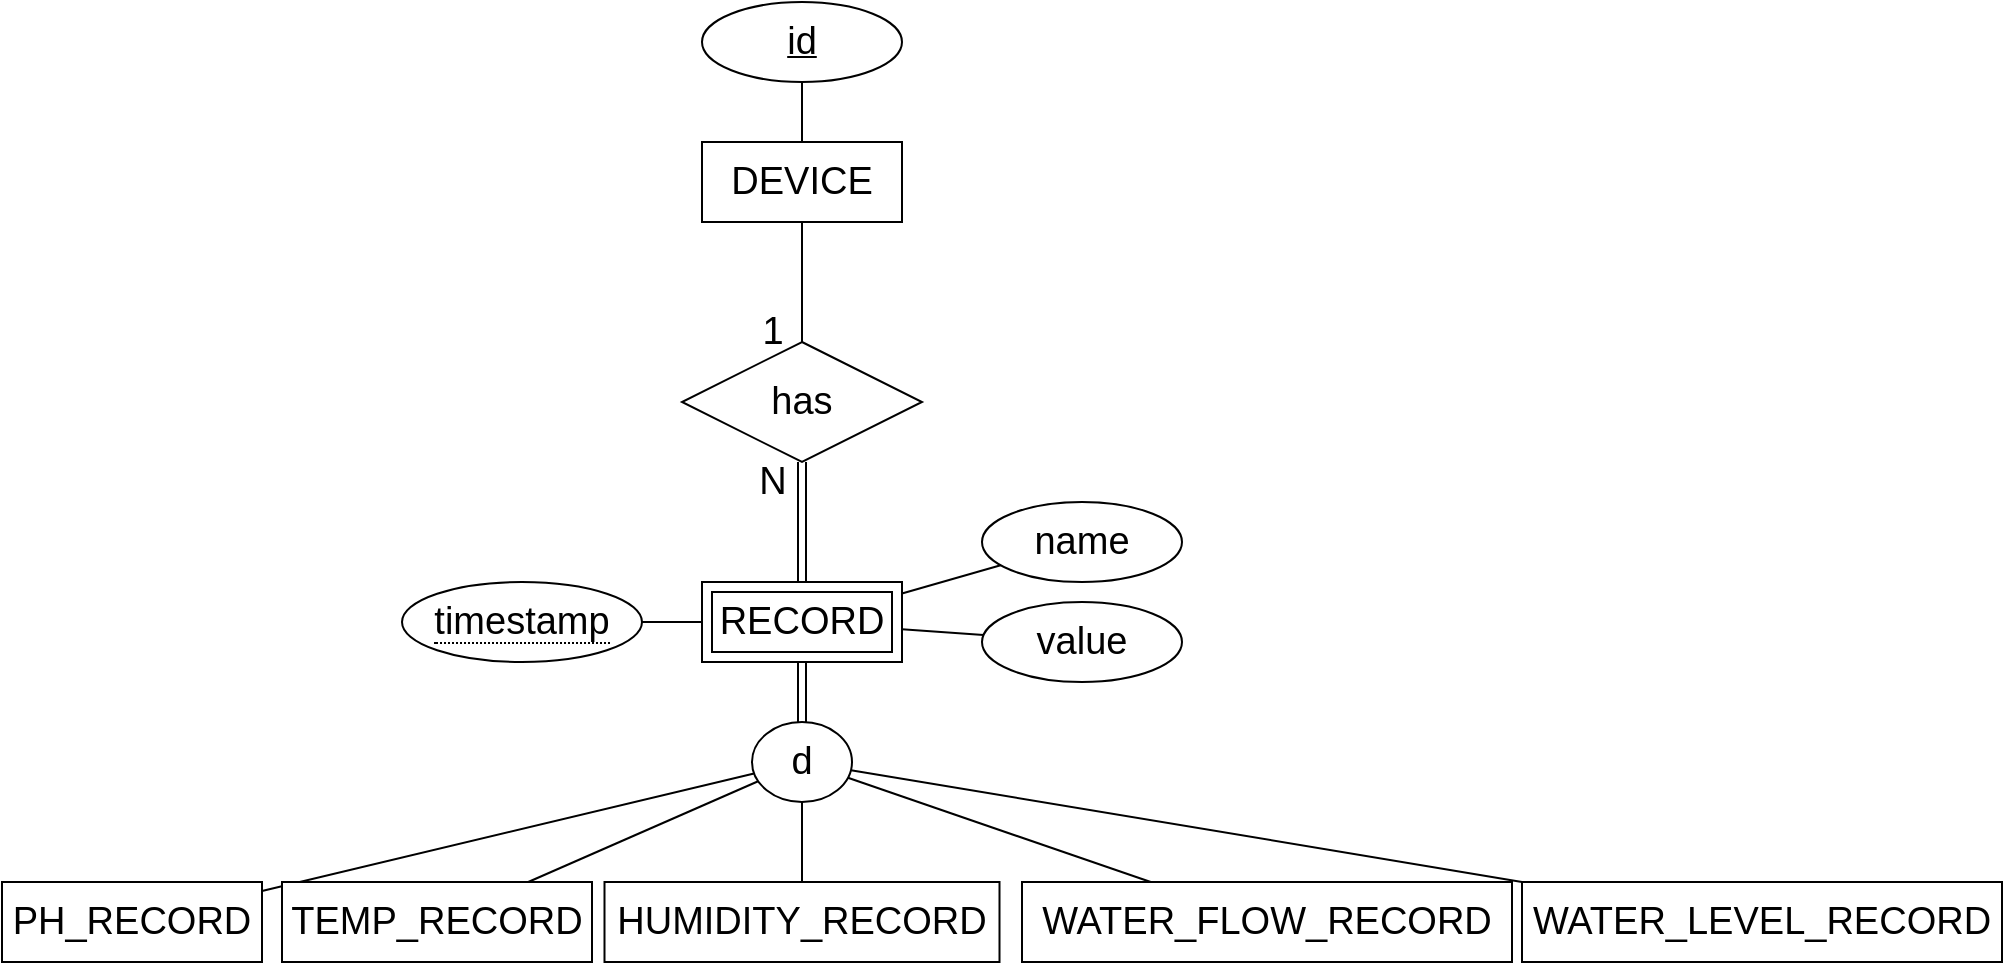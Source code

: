 <mxfile version="21.2.8" type="device">
  <diagram id="R2lEEEUBdFMjLlhIrx00" name="Page-1">
    <mxGraphModel dx="2085" dy="731" grid="1" gridSize="10" guides="1" tooltips="1" connect="1" arrows="1" fold="1" page="1" pageScale="1" pageWidth="850" pageHeight="1100" math="0" shadow="0" extFonts="Permanent Marker^https://fonts.googleapis.com/css?family=Permanent+Marker">
      <root>
        <mxCell id="0" />
        <mxCell id="1" parent="0" />
        <mxCell id="mU1SWefwOhweojL9ZRiS-10" style="edgeStyle=orthogonalEdgeStyle;rounded=0;orthogonalLoop=1;jettySize=auto;html=1;endArrow=none;endFill=0;" parent="1" source="mU1SWefwOhweojL9ZRiS-1" target="mU1SWefwOhweojL9ZRiS-9" edge="1">
          <mxGeometry relative="1" as="geometry" />
        </mxCell>
        <mxCell id="mU1SWefwOhweojL9ZRiS-1" value="DEVICE" style="whiteSpace=wrap;html=1;align=center;fontSize=19;" parent="1" vertex="1">
          <mxGeometry x="220" y="90" width="100" height="40" as="geometry" />
        </mxCell>
        <mxCell id="mU1SWefwOhweojL9ZRiS-3" value="id" style="ellipse;whiteSpace=wrap;html=1;align=center;fontStyle=4;fontSize=19;" parent="1" vertex="1">
          <mxGeometry x="220" y="20" width="100" height="40" as="geometry" />
        </mxCell>
        <mxCell id="mU1SWefwOhweojL9ZRiS-6" value="" style="endArrow=none;html=1;rounded=0;" parent="1" source="mU1SWefwOhweojL9ZRiS-3" target="mU1SWefwOhweojL9ZRiS-1" edge="1">
          <mxGeometry relative="1" as="geometry">
            <mxPoint x="510" y="220" as="sourcePoint" />
            <mxPoint x="670" y="220" as="targetPoint" />
          </mxGeometry>
        </mxCell>
        <mxCell id="mU1SWefwOhweojL9ZRiS-17" style="edgeStyle=orthogonalEdgeStyle;rounded=0;orthogonalLoop=1;jettySize=auto;html=1;shape=link;" parent="1" source="mU1SWefwOhweojL9ZRiS-9" target="mU1SWefwOhweojL9ZRiS-16" edge="1">
          <mxGeometry relative="1" as="geometry" />
        </mxCell>
        <mxCell id="mU1SWefwOhweojL9ZRiS-9" value="has" style="shape=rhombus;perimeter=rhombusPerimeter;whiteSpace=wrap;html=1;align=center;fontSize=19;" parent="1" vertex="1">
          <mxGeometry x="210" y="190" width="120" height="60" as="geometry" />
        </mxCell>
        <mxCell id="mU1SWefwOhweojL9ZRiS-25" style="edgeStyle=orthogonalEdgeStyle;rounded=0;orthogonalLoop=1;jettySize=auto;html=1;shape=link;" parent="1" source="mU1SWefwOhweojL9ZRiS-16" target="mU1SWefwOhweojL9ZRiS-26" edge="1">
          <mxGeometry relative="1" as="geometry">
            <mxPoint x="270" y="390" as="targetPoint" />
          </mxGeometry>
        </mxCell>
        <mxCell id="mU1SWefwOhweojL9ZRiS-16" value="RECORD" style="shape=ext;margin=3;double=1;whiteSpace=wrap;html=1;align=center;fontSize=19;" parent="1" vertex="1">
          <mxGeometry x="220" y="310" width="100" height="40" as="geometry" />
        </mxCell>
        <mxCell id="mU1SWefwOhweojL9ZRiS-19" value="&lt;span style=&quot;border-bottom: 1px dotted; font-size: 19px;&quot;&gt;timestamp&lt;/span&gt;" style="ellipse;whiteSpace=wrap;html=1;align=center;fontSize=19;" parent="1" vertex="1">
          <mxGeometry x="70" y="310" width="120" height="40" as="geometry" />
        </mxCell>
        <mxCell id="mU1SWefwOhweojL9ZRiS-21" value="" style="endArrow=none;html=1;rounded=0;" parent="1" source="mU1SWefwOhweojL9ZRiS-16" target="mU1SWefwOhweojL9ZRiS-19" edge="1">
          <mxGeometry relative="1" as="geometry">
            <mxPoint x="370" y="30" as="sourcePoint" />
            <mxPoint x="370" y="70" as="targetPoint" />
          </mxGeometry>
        </mxCell>
        <mxCell id="mU1SWefwOhweojL9ZRiS-22" value="value" style="ellipse;whiteSpace=wrap;html=1;align=center;fontSize=19;" parent="1" vertex="1">
          <mxGeometry x="360" y="320" width="100" height="40" as="geometry" />
        </mxCell>
        <mxCell id="mU1SWefwOhweojL9ZRiS-23" value="" style="endArrow=none;html=1;rounded=0;" parent="1" source="mU1SWefwOhweojL9ZRiS-16" target="mU1SWefwOhweojL9ZRiS-22" edge="1">
          <mxGeometry relative="1" as="geometry">
            <mxPoint x="264" y="360" as="sourcePoint" />
            <mxPoint x="225" y="411" as="targetPoint" />
          </mxGeometry>
        </mxCell>
        <mxCell id="mU1SWefwOhweojL9ZRiS-24" value="PH_RECORD" style="whiteSpace=wrap;html=1;align=center;fontSize=19;" parent="1" vertex="1">
          <mxGeometry x="-130" y="460" width="130" height="40" as="geometry" />
        </mxCell>
        <mxCell id="mU1SWefwOhweojL9ZRiS-26" value="d" style="ellipse;whiteSpace=wrap;html=1;fontSize=19;" parent="1" vertex="1">
          <mxGeometry x="245" y="380" width="50" height="40" as="geometry" />
        </mxCell>
        <mxCell id="mU1SWefwOhweojL9ZRiS-28" value="" style="endArrow=none;html=1;rounded=0;" parent="1" source="mU1SWefwOhweojL9ZRiS-24" target="mU1SWefwOhweojL9ZRiS-26" edge="1">
          <mxGeometry relative="1" as="geometry">
            <mxPoint x="220" y="320" as="sourcePoint" />
            <mxPoint x="380" y="320" as="targetPoint" />
          </mxGeometry>
        </mxCell>
        <mxCell id="mU1SWefwOhweojL9ZRiS-29" value="TEMP_RECORD" style="whiteSpace=wrap;html=1;align=center;fontSize=19;" parent="1" vertex="1">
          <mxGeometry x="10" y="460" width="155" height="40" as="geometry" />
        </mxCell>
        <mxCell id="mU1SWefwOhweojL9ZRiS-30" value="" style="endArrow=none;html=1;rounded=0;" parent="1" source="mU1SWefwOhweojL9ZRiS-29" target="mU1SWefwOhweojL9ZRiS-26" edge="1">
          <mxGeometry relative="1" as="geometry">
            <mxPoint x="375" y="320" as="sourcePoint" />
            <mxPoint x="409" y="416" as="targetPoint" />
          </mxGeometry>
        </mxCell>
        <mxCell id="mU1SWefwOhweojL9ZRiS-31" value="name" style="ellipse;whiteSpace=wrap;html=1;align=center;fontSize=19;" parent="1" vertex="1">
          <mxGeometry x="360" y="270" width="100" height="40" as="geometry" />
        </mxCell>
        <mxCell id="mU1SWefwOhweojL9ZRiS-32" value="" style="endArrow=none;html=1;rounded=0;" parent="1" source="mU1SWefwOhweojL9ZRiS-16" target="mU1SWefwOhweojL9ZRiS-31" edge="1">
          <mxGeometry relative="1" as="geometry">
            <mxPoint x="330" y="336" as="sourcePoint" />
            <mxPoint x="371" y="334" as="targetPoint" />
          </mxGeometry>
        </mxCell>
        <mxCell id="mU1SWefwOhweojL9ZRiS-33" value="N" style="text;html=1;align=center;verticalAlign=middle;resizable=0;points=[];autosize=1;strokeColor=none;fillColor=none;fontSize=19;" parent="1" vertex="1">
          <mxGeometry x="235" y="240" width="40" height="40" as="geometry" />
        </mxCell>
        <mxCell id="mU1SWefwOhweojL9ZRiS-34" value="1" style="text;html=1;align=center;verticalAlign=middle;resizable=0;points=[];autosize=1;strokeColor=none;fillColor=none;fontSize=19;" parent="1" vertex="1">
          <mxGeometry x="240" y="165" width="30" height="40" as="geometry" />
        </mxCell>
        <mxCell id="zK6UFL0hXb4oVgANBfk0-1" value="HUMIDITY_RECORD" style="whiteSpace=wrap;html=1;align=center;fontSize=19;" parent="1" vertex="1">
          <mxGeometry x="171.25" y="460" width="197.5" height="40" as="geometry" />
        </mxCell>
        <mxCell id="zK6UFL0hXb4oVgANBfk0-2" value="" style="endArrow=none;html=1;rounded=0;" parent="1" source="zK6UFL0hXb4oVgANBfk0-1" target="mU1SWefwOhweojL9ZRiS-26" edge="1">
          <mxGeometry relative="1" as="geometry">
            <mxPoint x="545" y="320" as="sourcePoint" />
            <mxPoint x="432" y="419" as="targetPoint" />
          </mxGeometry>
        </mxCell>
        <mxCell id="zK6UFL0hXb4oVgANBfk0-3" value="WATER_FLOW_RECORD" style="whiteSpace=wrap;html=1;align=center;fontSize=19;" parent="1" vertex="1">
          <mxGeometry x="380" y="460" width="245" height="40" as="geometry" />
        </mxCell>
        <mxCell id="zK6UFL0hXb4oVgANBfk0-4" value="" style="endArrow=none;html=1;rounded=0;" parent="1" source="zK6UFL0hXb4oVgANBfk0-3" target="mU1SWefwOhweojL9ZRiS-26" edge="1">
          <mxGeometry relative="1" as="geometry">
            <mxPoint x="695" y="320" as="sourcePoint" />
            <mxPoint x="582" y="419" as="targetPoint" />
          </mxGeometry>
        </mxCell>
        <mxCell id="zK6UFL0hXb4oVgANBfk0-9" value="WATER_LEVEL_RECORD" style="whiteSpace=wrap;html=1;align=center;fontSize=19;" parent="1" vertex="1">
          <mxGeometry x="630" y="460" width="240" height="40" as="geometry" />
        </mxCell>
        <mxCell id="zK6UFL0hXb4oVgANBfk0-10" value="" style="endArrow=none;html=1;rounded=0;" parent="1" source="zK6UFL0hXb4oVgANBfk0-9" target="mU1SWefwOhweojL9ZRiS-26" edge="1">
          <mxGeometry relative="1" as="geometry">
            <mxPoint x="865" y="320" as="sourcePoint" />
            <mxPoint x="752" y="419" as="targetPoint" />
          </mxGeometry>
        </mxCell>
      </root>
    </mxGraphModel>
  </diagram>
</mxfile>
